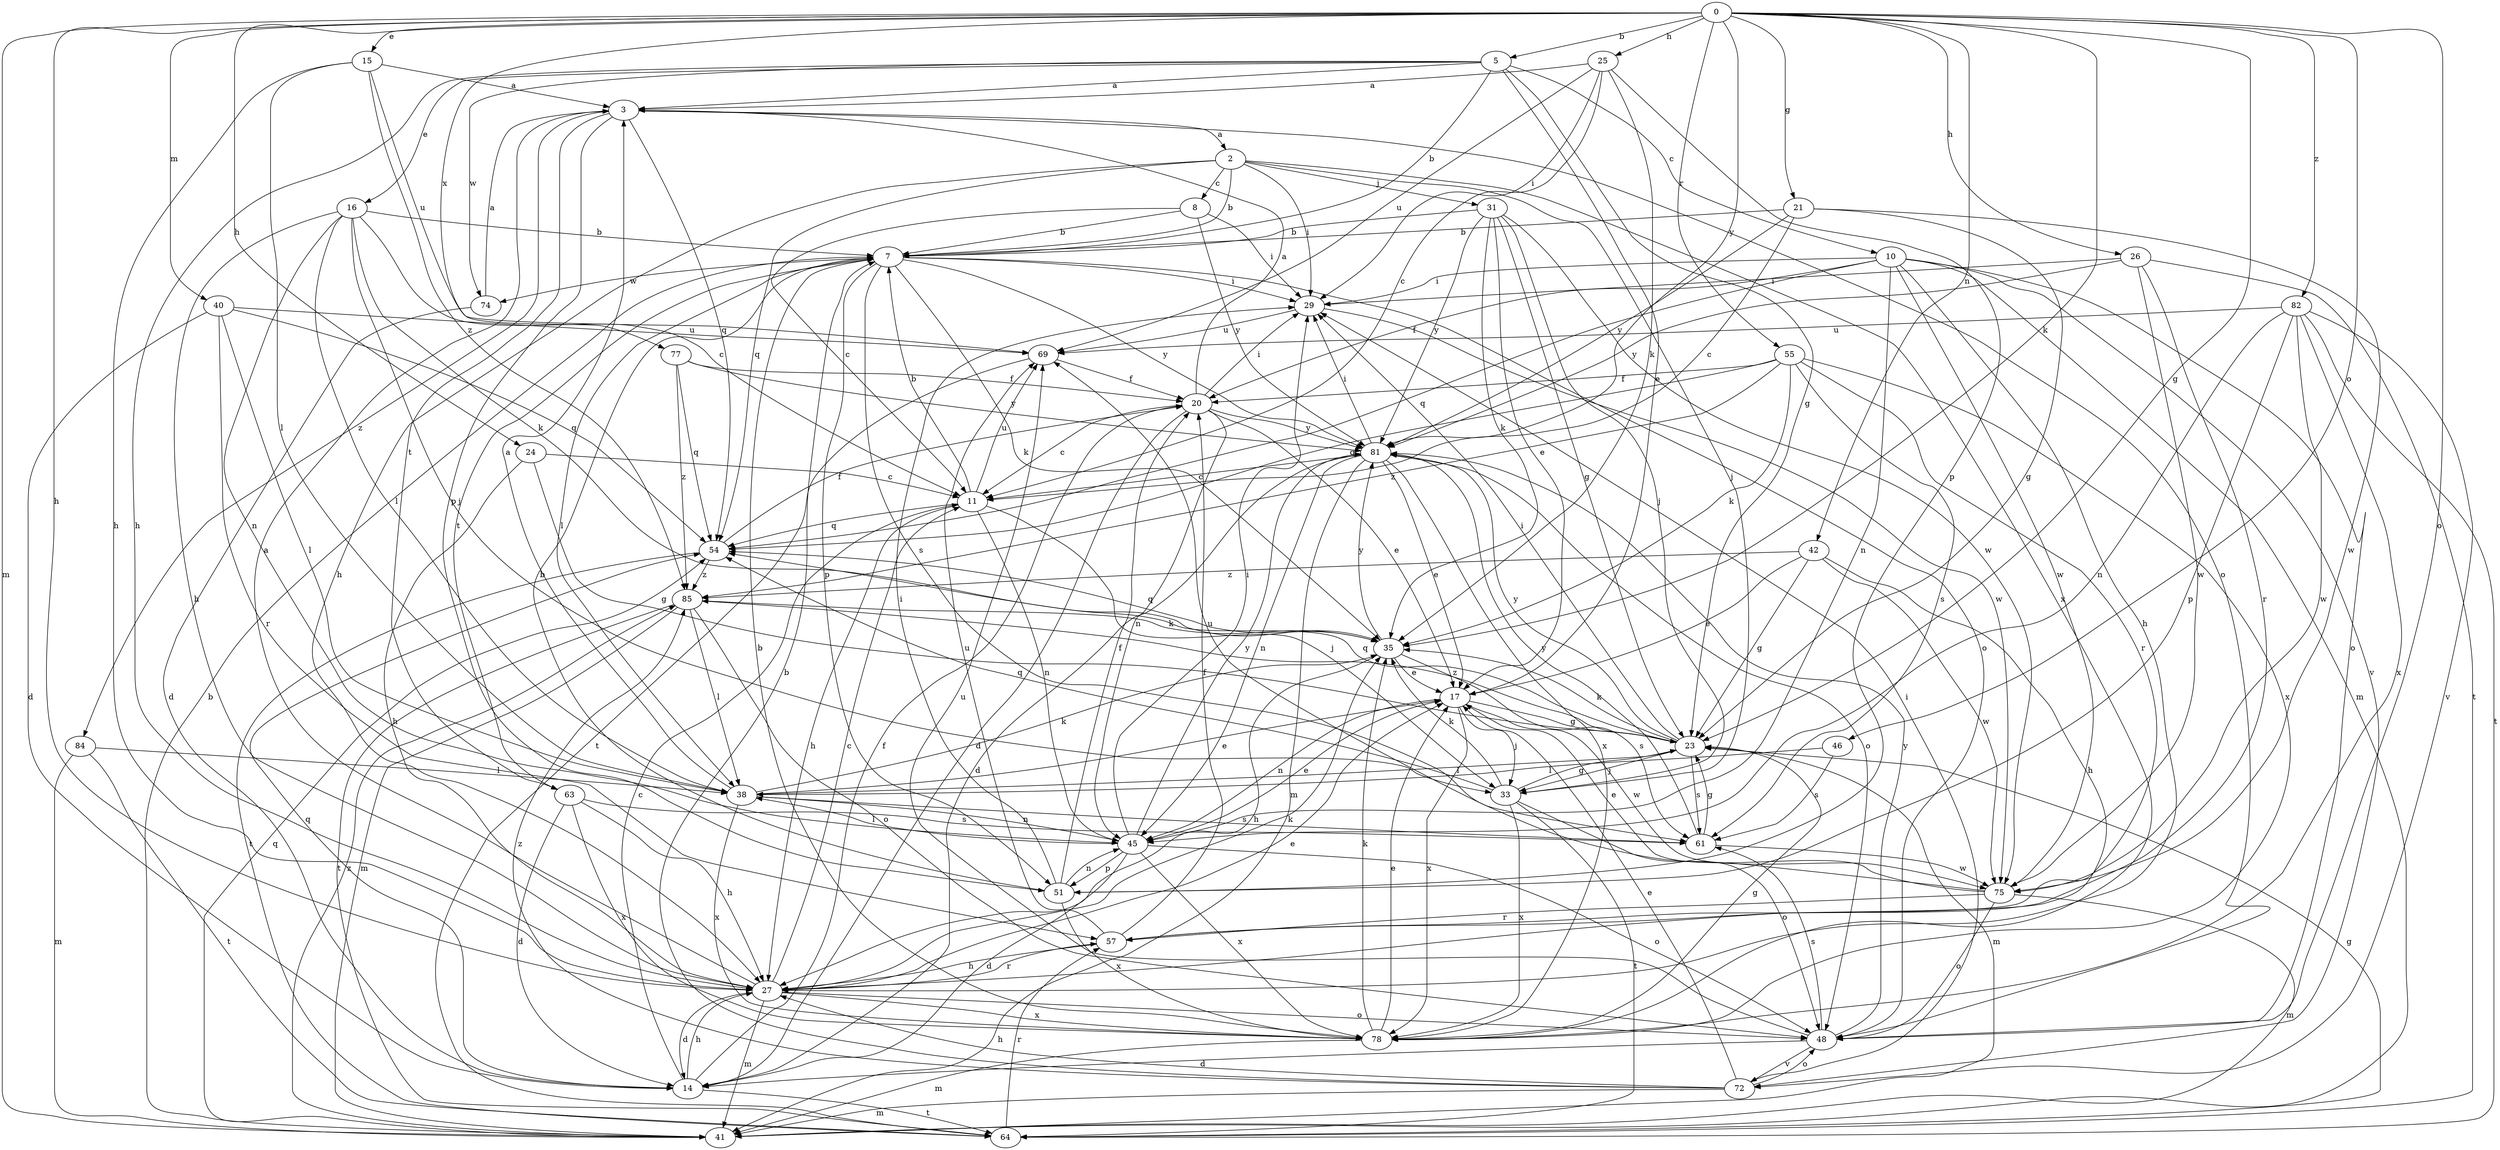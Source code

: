 strict digraph  {
0;
2;
3;
5;
7;
8;
10;
11;
14;
15;
16;
17;
20;
21;
23;
24;
25;
26;
27;
29;
31;
33;
35;
38;
40;
41;
42;
45;
46;
48;
51;
54;
55;
57;
61;
63;
64;
69;
72;
74;
75;
77;
78;
81;
82;
84;
85;
0 -> 5  [label=b];
0 -> 15  [label=e];
0 -> 21  [label=g];
0 -> 23  [label=g];
0 -> 24  [label=h];
0 -> 25  [label=h];
0 -> 26  [label=h];
0 -> 27  [label=h];
0 -> 35  [label=k];
0 -> 40  [label=m];
0 -> 41  [label=m];
0 -> 42  [label=n];
0 -> 46  [label=o];
0 -> 48  [label=o];
0 -> 55  [label=r];
0 -> 77  [label=x];
0 -> 81  [label=y];
0 -> 82  [label=z];
2 -> 7  [label=b];
2 -> 8  [label=c];
2 -> 27  [label=h];
2 -> 29  [label=i];
2 -> 31  [label=j];
2 -> 33  [label=j];
2 -> 54  [label=q];
2 -> 78  [label=x];
3 -> 2  [label=a];
3 -> 48  [label=o];
3 -> 51  [label=p];
3 -> 54  [label=q];
3 -> 63  [label=t];
3 -> 84  [label=z];
5 -> 3  [label=a];
5 -> 7  [label=b];
5 -> 10  [label=c];
5 -> 16  [label=e];
5 -> 17  [label=e];
5 -> 23  [label=g];
5 -> 27  [label=h];
5 -> 74  [label=w];
7 -> 29  [label=i];
7 -> 35  [label=k];
7 -> 38  [label=l];
7 -> 48  [label=o];
7 -> 51  [label=p];
7 -> 61  [label=s];
7 -> 63  [label=t];
7 -> 74  [label=w];
7 -> 81  [label=y];
8 -> 7  [label=b];
8 -> 11  [label=c];
8 -> 29  [label=i];
8 -> 81  [label=y];
10 -> 20  [label=f];
10 -> 27  [label=h];
10 -> 29  [label=i];
10 -> 41  [label=m];
10 -> 45  [label=n];
10 -> 48  [label=o];
10 -> 54  [label=q];
10 -> 72  [label=v];
10 -> 75  [label=w];
11 -> 7  [label=b];
11 -> 27  [label=h];
11 -> 33  [label=j];
11 -> 45  [label=n];
11 -> 54  [label=q];
11 -> 69  [label=u];
14 -> 11  [label=c];
14 -> 20  [label=f];
14 -> 27  [label=h];
14 -> 54  [label=q];
14 -> 64  [label=t];
15 -> 3  [label=a];
15 -> 27  [label=h];
15 -> 38  [label=l];
15 -> 69  [label=u];
15 -> 85  [label=z];
16 -> 7  [label=b];
16 -> 11  [label=c];
16 -> 27  [label=h];
16 -> 33  [label=j];
16 -> 35  [label=k];
16 -> 38  [label=l];
16 -> 45  [label=n];
17 -> 23  [label=g];
17 -> 33  [label=j];
17 -> 45  [label=n];
17 -> 75  [label=w];
17 -> 78  [label=x];
20 -> 3  [label=a];
20 -> 11  [label=c];
20 -> 14  [label=d];
20 -> 17  [label=e];
20 -> 29  [label=i];
20 -> 45  [label=n];
20 -> 81  [label=y];
21 -> 7  [label=b];
21 -> 11  [label=c];
21 -> 23  [label=g];
21 -> 75  [label=w];
21 -> 81  [label=y];
23 -> 29  [label=i];
23 -> 33  [label=j];
23 -> 35  [label=k];
23 -> 38  [label=l];
23 -> 41  [label=m];
23 -> 54  [label=q];
23 -> 61  [label=s];
23 -> 81  [label=y];
23 -> 85  [label=z];
24 -> 11  [label=c];
24 -> 23  [label=g];
24 -> 27  [label=h];
25 -> 3  [label=a];
25 -> 11  [label=c];
25 -> 29  [label=i];
25 -> 35  [label=k];
25 -> 51  [label=p];
25 -> 69  [label=u];
26 -> 29  [label=i];
26 -> 57  [label=r];
26 -> 64  [label=t];
26 -> 75  [label=w];
26 -> 81  [label=y];
27 -> 3  [label=a];
27 -> 11  [label=c];
27 -> 14  [label=d];
27 -> 17  [label=e];
27 -> 35  [label=k];
27 -> 41  [label=m];
27 -> 48  [label=o];
27 -> 57  [label=r];
27 -> 78  [label=x];
29 -> 69  [label=u];
29 -> 75  [label=w];
31 -> 7  [label=b];
31 -> 17  [label=e];
31 -> 23  [label=g];
31 -> 33  [label=j];
31 -> 35  [label=k];
31 -> 75  [label=w];
31 -> 81  [label=y];
33 -> 23  [label=g];
33 -> 35  [label=k];
33 -> 48  [label=o];
33 -> 54  [label=q];
33 -> 64  [label=t];
33 -> 78  [label=x];
35 -> 17  [label=e];
35 -> 27  [label=h];
35 -> 54  [label=q];
35 -> 61  [label=s];
35 -> 81  [label=y];
38 -> 3  [label=a];
38 -> 17  [label=e];
38 -> 35  [label=k];
38 -> 45  [label=n];
38 -> 61  [label=s];
38 -> 78  [label=x];
40 -> 14  [label=d];
40 -> 38  [label=l];
40 -> 54  [label=q];
40 -> 57  [label=r];
40 -> 69  [label=u];
41 -> 7  [label=b];
41 -> 54  [label=q];
41 -> 85  [label=z];
42 -> 17  [label=e];
42 -> 23  [label=g];
42 -> 27  [label=h];
42 -> 75  [label=w];
42 -> 85  [label=z];
45 -> 14  [label=d];
45 -> 17  [label=e];
45 -> 29  [label=i];
45 -> 38  [label=l];
45 -> 48  [label=o];
45 -> 51  [label=p];
45 -> 78  [label=x];
45 -> 81  [label=y];
46 -> 38  [label=l];
46 -> 61  [label=s];
48 -> 14  [label=d];
48 -> 61  [label=s];
48 -> 69  [label=u];
48 -> 72  [label=v];
48 -> 81  [label=y];
51 -> 7  [label=b];
51 -> 20  [label=f];
51 -> 29  [label=i];
51 -> 45  [label=n];
51 -> 78  [label=x];
54 -> 20  [label=f];
54 -> 64  [label=t];
54 -> 85  [label=z];
55 -> 20  [label=f];
55 -> 35  [label=k];
55 -> 54  [label=q];
55 -> 57  [label=r];
55 -> 61  [label=s];
55 -> 78  [label=x];
55 -> 85  [label=z];
57 -> 20  [label=f];
57 -> 27  [label=h];
57 -> 69  [label=u];
61 -> 23  [label=g];
61 -> 75  [label=w];
61 -> 81  [label=y];
63 -> 14  [label=d];
63 -> 27  [label=h];
63 -> 61  [label=s];
63 -> 78  [label=x];
64 -> 23  [label=g];
64 -> 57  [label=r];
69 -> 20  [label=f];
69 -> 64  [label=t];
72 -> 7  [label=b];
72 -> 17  [label=e];
72 -> 27  [label=h];
72 -> 29  [label=i];
72 -> 41  [label=m];
72 -> 48  [label=o];
72 -> 85  [label=z];
74 -> 3  [label=a];
74 -> 14  [label=d];
75 -> 17  [label=e];
75 -> 41  [label=m];
75 -> 48  [label=o];
75 -> 57  [label=r];
75 -> 69  [label=u];
77 -> 20  [label=f];
77 -> 54  [label=q];
77 -> 81  [label=y];
77 -> 85  [label=z];
78 -> 7  [label=b];
78 -> 17  [label=e];
78 -> 23  [label=g];
78 -> 35  [label=k];
78 -> 41  [label=m];
81 -> 11  [label=c];
81 -> 14  [label=d];
81 -> 17  [label=e];
81 -> 29  [label=i];
81 -> 41  [label=m];
81 -> 45  [label=n];
81 -> 48  [label=o];
81 -> 78  [label=x];
82 -> 45  [label=n];
82 -> 51  [label=p];
82 -> 64  [label=t];
82 -> 69  [label=u];
82 -> 72  [label=v];
82 -> 75  [label=w];
82 -> 78  [label=x];
84 -> 38  [label=l];
84 -> 41  [label=m];
84 -> 64  [label=t];
85 -> 35  [label=k];
85 -> 38  [label=l];
85 -> 41  [label=m];
85 -> 48  [label=o];
85 -> 64  [label=t];
}
